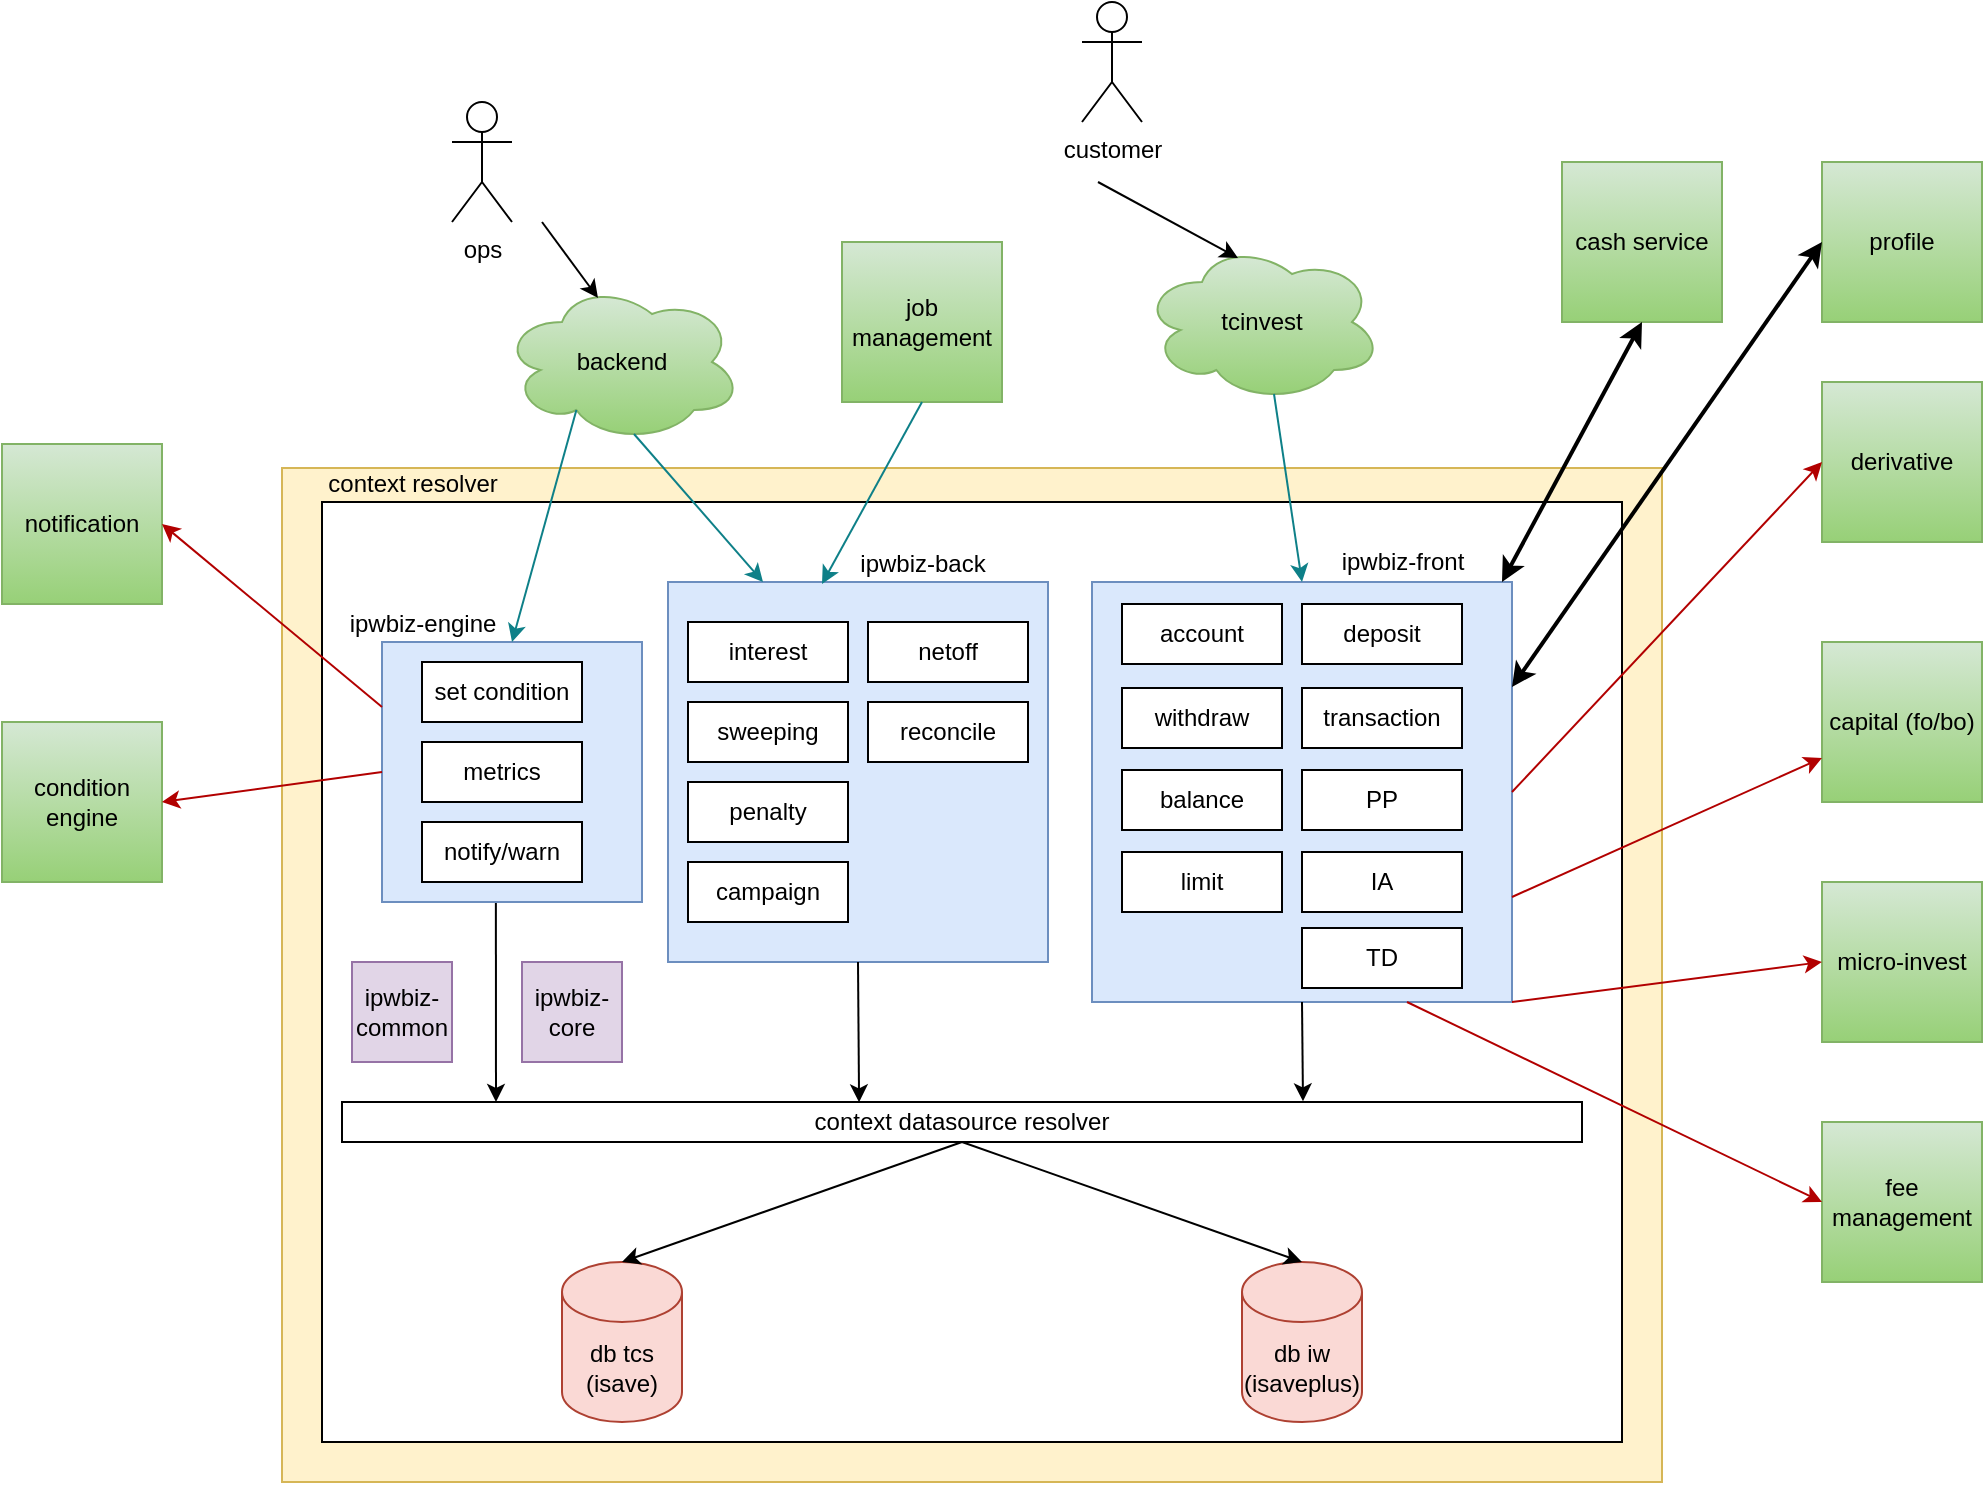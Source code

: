 <mxfile version="20.8.17" type="github">
  <diagram name="Page-1" id="CuIOyepShDtRep_bbHt4">
    <mxGraphModel dx="2212" dy="807" grid="1" gridSize="10" guides="1" tooltips="1" connect="1" arrows="1" fold="1" page="1" pageScale="1" pageWidth="850" pageHeight="1100" math="0" shadow="0">
      <root>
        <mxCell id="0" />
        <mxCell id="1" parent="0" />
        <mxCell id="YSir1D6mhCq9qJEjGifS-20" value="" style="rounded=0;whiteSpace=wrap;html=1;fillColor=#fff2cc;strokeColor=#d6b656;" vertex="1" parent="1">
          <mxGeometry x="50" y="283" width="690" height="507" as="geometry" />
        </mxCell>
        <mxCell id="YSir1D6mhCq9qJEjGifS-39" value="" style="rounded=0;whiteSpace=wrap;html=1;" vertex="1" parent="1">
          <mxGeometry x="70" y="300" width="650" height="470" as="geometry" />
        </mxCell>
        <mxCell id="YSir1D6mhCq9qJEjGifS-2" value="" style="whiteSpace=wrap;html=1;aspect=fixed;fillColor=#dae8fc;strokeColor=#6c8ebf;" vertex="1" parent="1">
          <mxGeometry x="100" y="370" width="130" height="130" as="geometry" />
        </mxCell>
        <mxCell id="YSir1D6mhCq9qJEjGifS-3" value="" style="whiteSpace=wrap;html=1;aspect=fixed;fillColor=#dae8fc;strokeColor=#6c8ebf;" vertex="1" parent="1">
          <mxGeometry x="455" y="340" width="210" height="210" as="geometry" />
        </mxCell>
        <mxCell id="YSir1D6mhCq9qJEjGifS-4" value="" style="whiteSpace=wrap;html=1;aspect=fixed;fillColor=#dae8fc;strokeColor=#6c8ebf;" vertex="1" parent="1">
          <mxGeometry x="243" y="340" width="190" height="190" as="geometry" />
        </mxCell>
        <mxCell id="YSir1D6mhCq9qJEjGifS-5" value="tcinvest" style="ellipse;shape=cloud;whiteSpace=wrap;html=1;fillColor=#d5e8d4;gradientColor=#97d077;strokeColor=#82b366;" vertex="1" parent="1">
          <mxGeometry x="480" y="170" width="120" height="80" as="geometry" />
        </mxCell>
        <mxCell id="YSir1D6mhCq9qJEjGifS-6" value="customer" style="shape=umlActor;verticalLabelPosition=bottom;verticalAlign=top;html=1;outlineConnect=0;" vertex="1" parent="1">
          <mxGeometry x="450" y="50" width="30" height="60" as="geometry" />
        </mxCell>
        <mxCell id="YSir1D6mhCq9qJEjGifS-7" value="" style="endArrow=classic;html=1;rounded=0;entryX=0.4;entryY=0.1;entryDx=0;entryDy=0;entryPerimeter=0;" edge="1" parent="1" target="YSir1D6mhCq9qJEjGifS-5">
          <mxGeometry width="50" height="50" relative="1" as="geometry">
            <mxPoint x="458" y="140" as="sourcePoint" />
            <mxPoint x="460" y="290" as="targetPoint" />
          </mxGeometry>
        </mxCell>
        <mxCell id="YSir1D6mhCq9qJEjGifS-8" value="backend" style="ellipse;shape=cloud;whiteSpace=wrap;html=1;fillColor=#d5e8d4;gradientColor=#97d077;strokeColor=#82b366;" vertex="1" parent="1">
          <mxGeometry x="160" y="190" width="120" height="80" as="geometry" />
        </mxCell>
        <mxCell id="YSir1D6mhCq9qJEjGifS-9" value="ops" style="shape=umlActor;verticalLabelPosition=bottom;verticalAlign=top;html=1;outlineConnect=0;" vertex="1" parent="1">
          <mxGeometry x="135" y="100" width="30" height="60" as="geometry" />
        </mxCell>
        <mxCell id="YSir1D6mhCq9qJEjGifS-14" value="" style="endArrow=classic;html=1;rounded=0;entryX=0.4;entryY=0.1;entryDx=0;entryDy=0;entryPerimeter=0;" edge="1" parent="1" target="YSir1D6mhCq9qJEjGifS-8">
          <mxGeometry width="50" height="50" relative="1" as="geometry">
            <mxPoint x="180" y="160" as="sourcePoint" />
            <mxPoint x="330" y="220" as="targetPoint" />
          </mxGeometry>
        </mxCell>
        <mxCell id="YSir1D6mhCq9qJEjGifS-15" value="db tcs&lt;br&gt;(isave)" style="shape=cylinder3;whiteSpace=wrap;html=1;boundedLbl=1;backgroundOutline=1;size=15;fillColor=#fad9d5;strokeColor=#ae4132;" vertex="1" parent="1">
          <mxGeometry x="190" y="680" width="60" height="80" as="geometry" />
        </mxCell>
        <mxCell id="YSir1D6mhCq9qJEjGifS-16" value="db iw&lt;br&gt;(isaveplus)" style="shape=cylinder3;whiteSpace=wrap;html=1;boundedLbl=1;backgroundOutline=1;size=15;fillColor=#fad9d5;strokeColor=#ae4132;" vertex="1" parent="1">
          <mxGeometry x="530" y="680" width="60" height="80" as="geometry" />
        </mxCell>
        <mxCell id="YSir1D6mhCq9qJEjGifS-25" value="" style="endArrow=classic;html=1;rounded=0;fontSize=12;exitX=0.31;exitY=0.8;exitDx=0;exitDy=0;exitPerimeter=0;entryX=0.5;entryY=0;entryDx=0;entryDy=0;fillColor=#b0e3e6;strokeColor=#0e8088;" edge="1" parent="1" source="YSir1D6mhCq9qJEjGifS-8" target="YSir1D6mhCq9qJEjGifS-2">
          <mxGeometry width="50" height="50" relative="1" as="geometry">
            <mxPoint x="270" y="380" as="sourcePoint" />
            <mxPoint x="320" y="330" as="targetPoint" />
          </mxGeometry>
        </mxCell>
        <mxCell id="YSir1D6mhCq9qJEjGifS-26" value="" style="endArrow=classic;html=1;rounded=0;fontSize=12;exitX=0.55;exitY=0.95;exitDx=0;exitDy=0;exitPerimeter=0;entryX=0.25;entryY=0;entryDx=0;entryDy=0;fillColor=#b0e3e6;strokeColor=#0e8088;" edge="1" parent="1" source="YSir1D6mhCq9qJEjGifS-8" target="YSir1D6mhCq9qJEjGifS-4">
          <mxGeometry width="50" height="50" relative="1" as="geometry">
            <mxPoint x="270" y="310" as="sourcePoint" />
            <mxPoint x="320" y="260" as="targetPoint" />
          </mxGeometry>
        </mxCell>
        <mxCell id="YSir1D6mhCq9qJEjGifS-27" value="job management" style="whiteSpace=wrap;html=1;aspect=fixed;fillColor=#d5e8d4;gradientColor=#97d077;strokeColor=#82b366;" vertex="1" parent="1">
          <mxGeometry x="330" y="170" width="80" height="80" as="geometry" />
        </mxCell>
        <mxCell id="YSir1D6mhCq9qJEjGifS-30" value="context datasource resolver" style="rounded=0;whiteSpace=wrap;html=1;fontSize=12;" vertex="1" parent="1">
          <mxGeometry x="80" y="600" width="620" height="20" as="geometry" />
        </mxCell>
        <mxCell id="YSir1D6mhCq9qJEjGifS-32" value="" style="endArrow=classic;html=1;rounded=0;fontSize=12;exitX=0.438;exitY=1.004;exitDx=0;exitDy=0;exitPerimeter=0;" edge="1" parent="1" source="YSir1D6mhCq9qJEjGifS-2">
          <mxGeometry width="50" height="50" relative="1" as="geometry">
            <mxPoint x="330" y="630" as="sourcePoint" />
            <mxPoint x="157" y="600" as="targetPoint" />
          </mxGeometry>
        </mxCell>
        <mxCell id="YSir1D6mhCq9qJEjGifS-33" value="" style="endArrow=classic;html=1;rounded=0;fontSize=12;exitX=0.5;exitY=1;exitDx=0;exitDy=0;entryX=0.417;entryY=0.008;entryDx=0;entryDy=0;entryPerimeter=0;" edge="1" parent="1" source="YSir1D6mhCq9qJEjGifS-4" target="YSir1D6mhCq9qJEjGifS-30">
          <mxGeometry width="50" height="50" relative="1" as="geometry">
            <mxPoint x="330" y="630" as="sourcePoint" />
            <mxPoint x="380" y="580" as="targetPoint" />
          </mxGeometry>
        </mxCell>
        <mxCell id="YSir1D6mhCq9qJEjGifS-34" value="" style="endArrow=classic;html=1;rounded=0;fontSize=12;exitX=0.5;exitY=1;exitDx=0;exitDy=0;entryX=0.775;entryY=-0.017;entryDx=0;entryDy=0;entryPerimeter=0;" edge="1" parent="1" source="YSir1D6mhCq9qJEjGifS-3" target="YSir1D6mhCq9qJEjGifS-30">
          <mxGeometry width="50" height="50" relative="1" as="geometry">
            <mxPoint x="330" y="630" as="sourcePoint" />
            <mxPoint x="380" y="580" as="targetPoint" />
          </mxGeometry>
        </mxCell>
        <mxCell id="YSir1D6mhCq9qJEjGifS-35" value="" style="endArrow=classic;html=1;rounded=0;fontSize=12;entryX=0.5;entryY=0;entryDx=0;entryDy=0;entryPerimeter=0;exitX=0.5;exitY=1;exitDx=0;exitDy=0;" edge="1" parent="1" source="YSir1D6mhCq9qJEjGifS-30" target="YSir1D6mhCq9qJEjGifS-15">
          <mxGeometry width="50" height="50" relative="1" as="geometry">
            <mxPoint x="330" y="630" as="sourcePoint" />
            <mxPoint x="380" y="580" as="targetPoint" />
          </mxGeometry>
        </mxCell>
        <mxCell id="YSir1D6mhCq9qJEjGifS-36" value="" style="endArrow=classic;html=1;rounded=0;fontSize=12;entryX=0.5;entryY=0;entryDx=0;entryDy=0;entryPerimeter=0;" edge="1" parent="1" target="YSir1D6mhCq9qJEjGifS-16">
          <mxGeometry width="50" height="50" relative="1" as="geometry">
            <mxPoint x="390" y="620" as="sourcePoint" />
            <mxPoint x="380" y="580" as="targetPoint" />
          </mxGeometry>
        </mxCell>
        <mxCell id="YSir1D6mhCq9qJEjGifS-37" value="" style="endArrow=classic;html=1;rounded=0;fontSize=12;exitX=0.55;exitY=0.95;exitDx=0;exitDy=0;exitPerimeter=0;entryX=0.5;entryY=0;entryDx=0;entryDy=0;fillColor=#b0e3e6;strokeColor=#0e8088;" edge="1" parent="1" source="YSir1D6mhCq9qJEjGifS-5" target="YSir1D6mhCq9qJEjGifS-3">
          <mxGeometry width="50" height="50" relative="1" as="geometry">
            <mxPoint x="370" y="440" as="sourcePoint" />
            <mxPoint x="420" y="390" as="targetPoint" />
          </mxGeometry>
        </mxCell>
        <mxCell id="YSir1D6mhCq9qJEjGifS-41" value="&lt;span style=&quot;font-weight: normal;&quot;&gt;context resolver&lt;/span&gt;" style="text;strokeColor=none;fillColor=none;html=1;fontSize=12;fontStyle=1;verticalAlign=middle;align=center;" vertex="1" parent="1">
          <mxGeometry x="65" y="271" width="100" height="40" as="geometry" />
        </mxCell>
        <mxCell id="YSir1D6mhCq9qJEjGifS-42" value="cash service" style="whiteSpace=wrap;html=1;aspect=fixed;fillColor=#d5e8d4;gradientColor=#97d077;strokeColor=#82b366;" vertex="1" parent="1">
          <mxGeometry x="690" y="130" width="80" height="80" as="geometry" />
        </mxCell>
        <mxCell id="YSir1D6mhCq9qJEjGifS-43" value="derivative" style="whiteSpace=wrap;html=1;aspect=fixed;fillColor=#d5e8d4;gradientColor=#97d077;strokeColor=#82b366;" vertex="1" parent="1">
          <mxGeometry x="820" y="240" width="80" height="80" as="geometry" />
        </mxCell>
        <mxCell id="YSir1D6mhCq9qJEjGifS-44" value="capital (fo/bo)" style="whiteSpace=wrap;html=1;aspect=fixed;fillColor=#d5e8d4;gradientColor=#97d077;strokeColor=#82b366;" vertex="1" parent="1">
          <mxGeometry x="820" y="370" width="80" height="80" as="geometry" />
        </mxCell>
        <mxCell id="YSir1D6mhCq9qJEjGifS-45" value="micro-invest" style="whiteSpace=wrap;html=1;aspect=fixed;fillColor=#d5e8d4;gradientColor=#97d077;strokeColor=#82b366;" vertex="1" parent="1">
          <mxGeometry x="820" y="490" width="80" height="80" as="geometry" />
        </mxCell>
        <mxCell id="YSir1D6mhCq9qJEjGifS-46" value="fee management" style="whiteSpace=wrap;html=1;aspect=fixed;fillColor=#d5e8d4;gradientColor=#97d077;strokeColor=#82b366;" vertex="1" parent="1">
          <mxGeometry x="820" y="610" width="80" height="80" as="geometry" />
        </mxCell>
        <mxCell id="YSir1D6mhCq9qJEjGifS-47" value="condition engine" style="whiteSpace=wrap;html=1;aspect=fixed;fillColor=#d5e8d4;gradientColor=#97d077;strokeColor=#82b366;" vertex="1" parent="1">
          <mxGeometry x="-90" y="410" width="80" height="80" as="geometry" />
        </mxCell>
        <mxCell id="YSir1D6mhCq9qJEjGifS-48" value="profile" style="whiteSpace=wrap;html=1;aspect=fixed;fillColor=#d5e8d4;gradientColor=#97d077;strokeColor=#82b366;" vertex="1" parent="1">
          <mxGeometry x="820" y="130" width="80" height="80" as="geometry" />
        </mxCell>
        <mxCell id="YSir1D6mhCq9qJEjGifS-49" value="notification" style="whiteSpace=wrap;html=1;aspect=fixed;fillColor=#d5e8d4;gradientColor=#97d077;strokeColor=#82b366;" vertex="1" parent="1">
          <mxGeometry x="-90" y="271" width="80" height="80" as="geometry" />
        </mxCell>
        <mxCell id="YSir1D6mhCq9qJEjGifS-52" value="deposit" style="rounded=0;whiteSpace=wrap;html=1;fontSize=12;" vertex="1" parent="1">
          <mxGeometry x="560" y="351" width="80" height="30" as="geometry" />
        </mxCell>
        <mxCell id="YSir1D6mhCq9qJEjGifS-54" value="withdraw" style="rounded=0;whiteSpace=wrap;html=1;fontSize=12;" vertex="1" parent="1">
          <mxGeometry x="470" y="393" width="80" height="30" as="geometry" />
        </mxCell>
        <mxCell id="YSir1D6mhCq9qJEjGifS-55" value="balance" style="rounded=0;whiteSpace=wrap;html=1;fontSize=12;" vertex="1" parent="1">
          <mxGeometry x="470" y="434" width="80" height="30" as="geometry" />
        </mxCell>
        <mxCell id="YSir1D6mhCq9qJEjGifS-56" value="&lt;span style=&quot;font-weight: normal;&quot;&gt;ipwbiz-front&lt;/span&gt;" style="text;strokeColor=none;fillColor=none;html=1;fontSize=12;fontStyle=1;verticalAlign=middle;align=center;" vertex="1" parent="1">
          <mxGeometry x="560" y="310" width="100" height="40" as="geometry" />
        </mxCell>
        <mxCell id="YSir1D6mhCq9qJEjGifS-57" value="transaction" style="rounded=0;whiteSpace=wrap;html=1;fontSize=12;" vertex="1" parent="1">
          <mxGeometry x="560" y="393" width="80" height="30" as="geometry" />
        </mxCell>
        <mxCell id="YSir1D6mhCq9qJEjGifS-58" value="sweeping" style="rounded=0;whiteSpace=wrap;html=1;fontSize=12;" vertex="1" parent="1">
          <mxGeometry x="253" y="400" width="80" height="30" as="geometry" />
        </mxCell>
        <mxCell id="YSir1D6mhCq9qJEjGifS-59" value="PP" style="rounded=0;whiteSpace=wrap;html=1;fontSize=12;" vertex="1" parent="1">
          <mxGeometry x="560" y="434" width="80" height="30" as="geometry" />
        </mxCell>
        <mxCell id="YSir1D6mhCq9qJEjGifS-60" value="interest" style="rounded=0;whiteSpace=wrap;html=1;fontSize=12;" vertex="1" parent="1">
          <mxGeometry x="253" y="360" width="80" height="30" as="geometry" />
        </mxCell>
        <mxCell id="YSir1D6mhCq9qJEjGifS-62" value="&lt;span style=&quot;font-weight: normal;&quot;&gt;ipwbiz-back&lt;/span&gt;" style="text;strokeColor=none;fillColor=none;html=1;fontSize=12;fontStyle=1;verticalAlign=middle;align=center;" vertex="1" parent="1">
          <mxGeometry x="320" y="311" width="100" height="40" as="geometry" />
        </mxCell>
        <mxCell id="YSir1D6mhCq9qJEjGifS-63" value="account" style="rounded=0;whiteSpace=wrap;html=1;fontSize=12;" vertex="1" parent="1">
          <mxGeometry x="470" y="351" width="80" height="30" as="geometry" />
        </mxCell>
        <mxCell id="YSir1D6mhCq9qJEjGifS-64" value="metrics" style="rounded=0;whiteSpace=wrap;html=1;fontSize=12;" vertex="1" parent="1">
          <mxGeometry x="120" y="420" width="80" height="30" as="geometry" />
        </mxCell>
        <mxCell id="YSir1D6mhCq9qJEjGifS-65" value="&lt;span style=&quot;font-weight: normal;&quot;&gt;ipwbiz-engine&lt;/span&gt;" style="text;strokeColor=none;fillColor=none;html=1;fontSize=12;fontStyle=1;verticalAlign=middle;align=center;" vertex="1" parent="1">
          <mxGeometry x="70" y="341" width="100" height="40" as="geometry" />
        </mxCell>
        <mxCell id="YSir1D6mhCq9qJEjGifS-66" value="set condition" style="rounded=0;whiteSpace=wrap;html=1;fontSize=12;" vertex="1" parent="1">
          <mxGeometry x="120" y="380" width="80" height="30" as="geometry" />
        </mxCell>
        <mxCell id="YSir1D6mhCq9qJEjGifS-67" value="ipwbiz-common" style="whiteSpace=wrap;html=1;aspect=fixed;fontSize=12;fillColor=#e1d5e7;strokeColor=#9673a6;" vertex="1" parent="1">
          <mxGeometry x="85" y="530" width="50" height="50" as="geometry" />
        </mxCell>
        <mxCell id="YSir1D6mhCq9qJEjGifS-69" value="ipwbiz-core" style="whiteSpace=wrap;html=1;aspect=fixed;fontSize=12;fillColor=#e1d5e7;strokeColor=#9673a6;" vertex="1" parent="1">
          <mxGeometry x="170" y="530" width="50" height="50" as="geometry" />
        </mxCell>
        <mxCell id="YSir1D6mhCq9qJEjGifS-70" value="notify/warn" style="rounded=0;whiteSpace=wrap;html=1;fontSize=12;" vertex="1" parent="1">
          <mxGeometry x="120" y="460" width="80" height="30" as="geometry" />
        </mxCell>
        <mxCell id="YSir1D6mhCq9qJEjGifS-71" value="" style="endArrow=classic;html=1;rounded=0;fontSize=12;exitX=0.5;exitY=1;exitDx=0;exitDy=0;entryX=0;entryY=0.75;entryDx=0;entryDy=0;fillColor=#b0e3e6;strokeColor=#0e8088;" edge="1" parent="1" source="YSir1D6mhCq9qJEjGifS-27" target="YSir1D6mhCq9qJEjGifS-62">
          <mxGeometry width="50" height="50" relative="1" as="geometry">
            <mxPoint x="360" y="350" as="sourcePoint" />
            <mxPoint x="410" y="300" as="targetPoint" />
          </mxGeometry>
        </mxCell>
        <mxCell id="YSir1D6mhCq9qJEjGifS-72" value="" style="endArrow=classic;html=1;rounded=0;fontSize=12;entryX=1;entryY=0.5;entryDx=0;entryDy=0;exitX=0;exitY=0.25;exitDx=0;exitDy=0;fillColor=#e51400;strokeColor=#B20000;" edge="1" parent="1" source="YSir1D6mhCq9qJEjGifS-2" target="YSir1D6mhCq9qJEjGifS-49">
          <mxGeometry width="50" height="50" relative="1" as="geometry">
            <mxPoint x="200" y="350" as="sourcePoint" />
            <mxPoint x="250" y="300" as="targetPoint" />
          </mxGeometry>
        </mxCell>
        <mxCell id="YSir1D6mhCq9qJEjGifS-73" value="" style="endArrow=classic;html=1;rounded=0;fontSize=12;entryX=1;entryY=0.5;entryDx=0;entryDy=0;exitX=0;exitY=0.5;exitDx=0;exitDy=0;fillColor=#e51400;strokeColor=#B20000;" edge="1" parent="1" source="YSir1D6mhCq9qJEjGifS-2" target="YSir1D6mhCq9qJEjGifS-47">
          <mxGeometry width="50" height="50" relative="1" as="geometry">
            <mxPoint x="200" y="350" as="sourcePoint" />
            <mxPoint x="250" y="300" as="targetPoint" />
          </mxGeometry>
        </mxCell>
        <mxCell id="YSir1D6mhCq9qJEjGifS-74" value="" style="endArrow=classic;startArrow=classic;html=1;rounded=0;fontSize=12;entryX=0.5;entryY=1;entryDx=0;entryDy=0;exitX=1;exitY=0.75;exitDx=0;exitDy=0;strokeWidth=2;" edge="1" parent="1" source="YSir1D6mhCq9qJEjGifS-56" target="YSir1D6mhCq9qJEjGifS-42">
          <mxGeometry width="50" height="50" relative="1" as="geometry">
            <mxPoint x="460" y="440" as="sourcePoint" />
            <mxPoint x="510" y="390" as="targetPoint" />
          </mxGeometry>
        </mxCell>
        <mxCell id="YSir1D6mhCq9qJEjGifS-75" value="" style="endArrow=classic;startArrow=classic;html=1;rounded=0;fontSize=12;entryX=0;entryY=0.5;entryDx=0;entryDy=0;exitX=1;exitY=0.25;exitDx=0;exitDy=0;strokeWidth=2;" edge="1" parent="1" source="YSir1D6mhCq9qJEjGifS-3" target="YSir1D6mhCq9qJEjGifS-48">
          <mxGeometry width="50" height="50" relative="1" as="geometry">
            <mxPoint x="460" y="440" as="sourcePoint" />
            <mxPoint x="510" y="390" as="targetPoint" />
          </mxGeometry>
        </mxCell>
        <mxCell id="YSir1D6mhCq9qJEjGifS-77" value="" style="endArrow=classic;html=1;rounded=0;fontSize=12;entryX=0;entryY=0.5;entryDx=0;entryDy=0;exitX=1;exitY=0.5;exitDx=0;exitDy=0;fillColor=#e51400;strokeColor=#B20000;" edge="1" parent="1" source="YSir1D6mhCq9qJEjGifS-3" target="YSir1D6mhCq9qJEjGifS-43">
          <mxGeometry width="50" height="50" relative="1" as="geometry">
            <mxPoint x="520" y="430" as="sourcePoint" />
            <mxPoint x="570" y="380" as="targetPoint" />
          </mxGeometry>
        </mxCell>
        <mxCell id="YSir1D6mhCq9qJEjGifS-78" value="" style="endArrow=classic;html=1;rounded=0;fontSize=12;exitX=1;exitY=0.75;exitDx=0;exitDy=0;fillColor=#e51400;strokeColor=#B20000;" edge="1" parent="1" source="YSir1D6mhCq9qJEjGifS-3" target="YSir1D6mhCq9qJEjGifS-44">
          <mxGeometry width="50" height="50" relative="1" as="geometry">
            <mxPoint x="440" y="420" as="sourcePoint" />
            <mxPoint x="490" y="370" as="targetPoint" />
          </mxGeometry>
        </mxCell>
        <mxCell id="YSir1D6mhCq9qJEjGifS-79" value="" style="endArrow=classic;html=1;rounded=0;fontSize=12;entryX=0;entryY=0.5;entryDx=0;entryDy=0;exitX=1;exitY=1;exitDx=0;exitDy=0;fillColor=#e51400;strokeColor=#B20000;" edge="1" parent="1" source="YSir1D6mhCq9qJEjGifS-3" target="YSir1D6mhCq9qJEjGifS-45">
          <mxGeometry width="50" height="50" relative="1" as="geometry">
            <mxPoint x="440" y="580" as="sourcePoint" />
            <mxPoint x="490" y="530" as="targetPoint" />
          </mxGeometry>
        </mxCell>
        <mxCell id="YSir1D6mhCq9qJEjGifS-80" value="" style="endArrow=classic;html=1;rounded=0;fontSize=12;entryX=0;entryY=0.5;entryDx=0;entryDy=0;exitX=0.75;exitY=1;exitDx=0;exitDy=0;fillColor=#e51400;strokeColor=#B20000;" edge="1" parent="1" source="YSir1D6mhCq9qJEjGifS-3" target="YSir1D6mhCq9qJEjGifS-46">
          <mxGeometry width="50" height="50" relative="1" as="geometry">
            <mxPoint x="440" y="580" as="sourcePoint" />
            <mxPoint x="490" y="530" as="targetPoint" />
          </mxGeometry>
        </mxCell>
        <mxCell id="YSir1D6mhCq9qJEjGifS-81" value="IA" style="rounded=0;whiteSpace=wrap;html=1;fontSize=12;" vertex="1" parent="1">
          <mxGeometry x="560" y="475" width="80" height="30" as="geometry" />
        </mxCell>
        <mxCell id="YSir1D6mhCq9qJEjGifS-82" value="limit" style="rounded=0;whiteSpace=wrap;html=1;fontSize=12;" vertex="1" parent="1">
          <mxGeometry x="470" y="475" width="80" height="30" as="geometry" />
        </mxCell>
        <mxCell id="YSir1D6mhCq9qJEjGifS-83" value="penalty" style="rounded=0;whiteSpace=wrap;html=1;fontSize=12;" vertex="1" parent="1">
          <mxGeometry x="253" y="440" width="80" height="30" as="geometry" />
        </mxCell>
        <mxCell id="YSir1D6mhCq9qJEjGifS-84" value="campaign" style="rounded=0;whiteSpace=wrap;html=1;fontSize=12;" vertex="1" parent="1">
          <mxGeometry x="253" y="480" width="80" height="30" as="geometry" />
        </mxCell>
        <mxCell id="YSir1D6mhCq9qJEjGifS-85" value="netoff" style="rounded=0;whiteSpace=wrap;html=1;fontSize=12;" vertex="1" parent="1">
          <mxGeometry x="343" y="360" width="80" height="30" as="geometry" />
        </mxCell>
        <mxCell id="YSir1D6mhCq9qJEjGifS-86" value="reconcile" style="rounded=0;whiteSpace=wrap;html=1;fontSize=12;" vertex="1" parent="1">
          <mxGeometry x="343" y="400" width="80" height="30" as="geometry" />
        </mxCell>
        <mxCell id="YSir1D6mhCq9qJEjGifS-89" value="TD" style="rounded=0;whiteSpace=wrap;html=1;fontSize=12;" vertex="1" parent="1">
          <mxGeometry x="560" y="513" width="80" height="30" as="geometry" />
        </mxCell>
      </root>
    </mxGraphModel>
  </diagram>
</mxfile>
